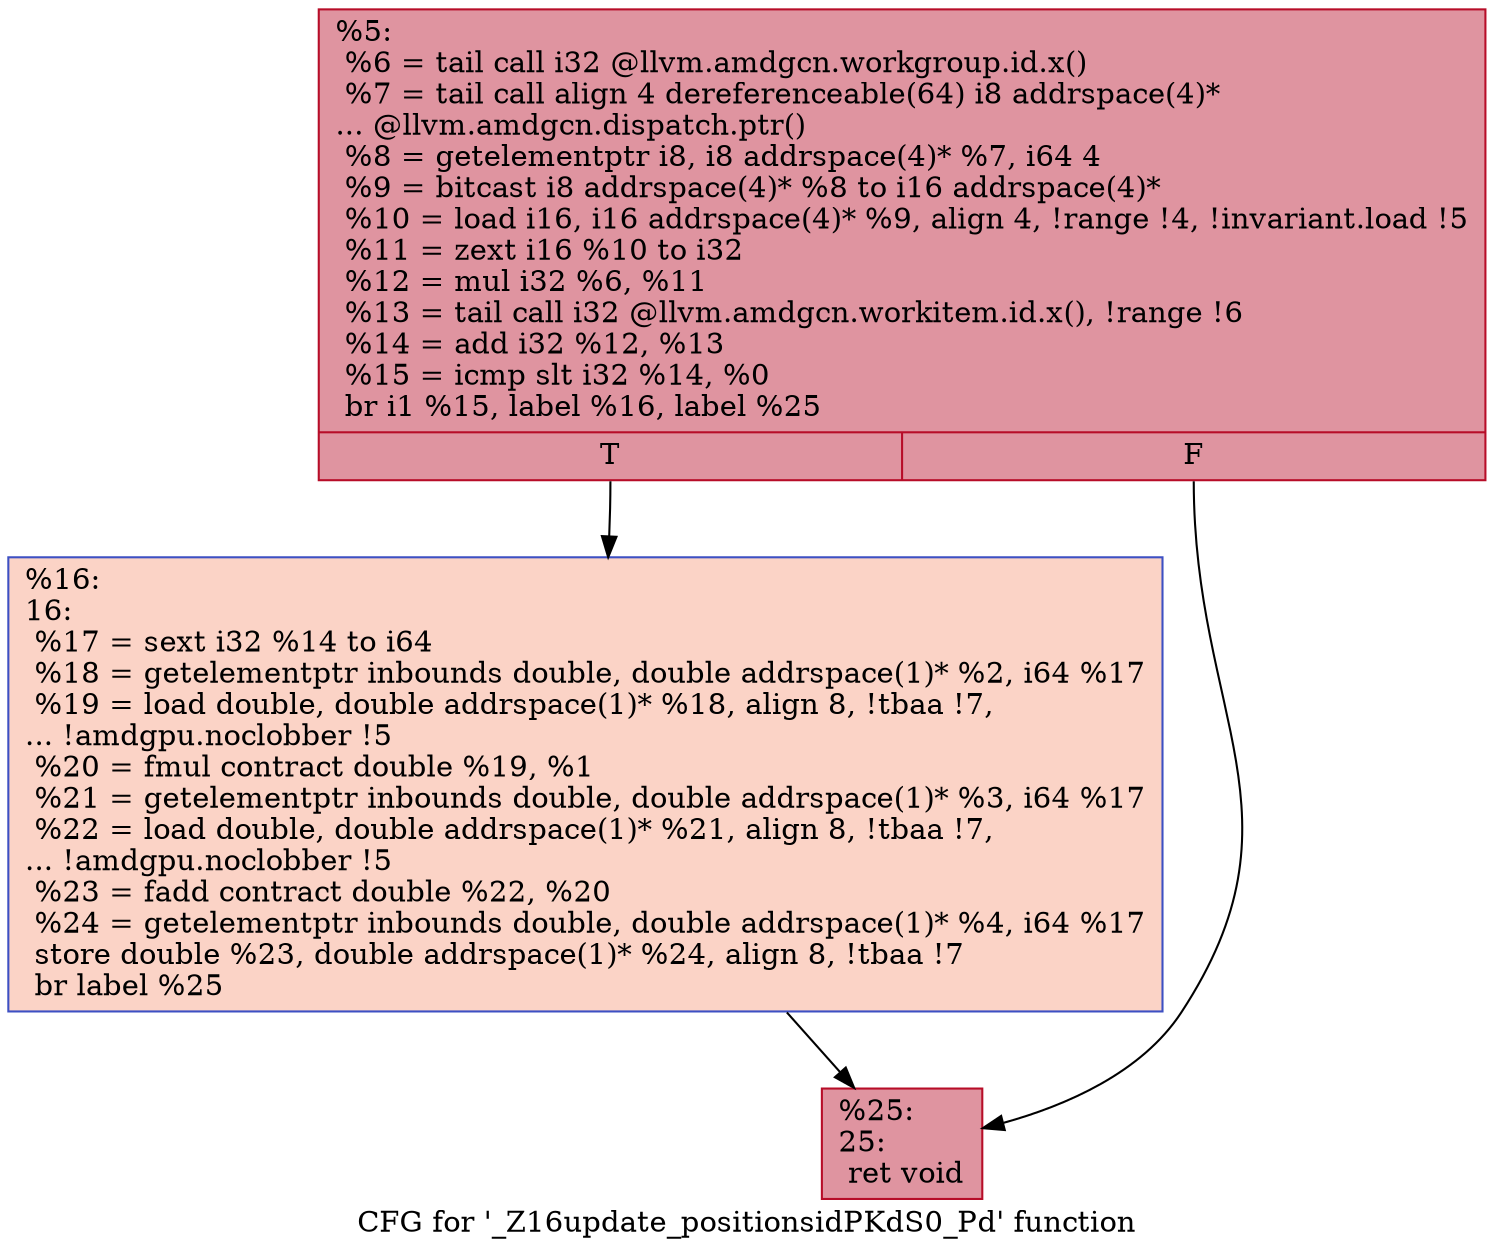 digraph "CFG for '_Z16update_positionsidPKdS0_Pd' function" {
	label="CFG for '_Z16update_positionsidPKdS0_Pd' function";

	Node0x4aaf1d0 [shape=record,color="#b70d28ff", style=filled, fillcolor="#b70d2870",label="{%5:\l  %6 = tail call i32 @llvm.amdgcn.workgroup.id.x()\l  %7 = tail call align 4 dereferenceable(64) i8 addrspace(4)*\l... @llvm.amdgcn.dispatch.ptr()\l  %8 = getelementptr i8, i8 addrspace(4)* %7, i64 4\l  %9 = bitcast i8 addrspace(4)* %8 to i16 addrspace(4)*\l  %10 = load i16, i16 addrspace(4)* %9, align 4, !range !4, !invariant.load !5\l  %11 = zext i16 %10 to i32\l  %12 = mul i32 %6, %11\l  %13 = tail call i32 @llvm.amdgcn.workitem.id.x(), !range !6\l  %14 = add i32 %12, %13\l  %15 = icmp slt i32 %14, %0\l  br i1 %15, label %16, label %25\l|{<s0>T|<s1>F}}"];
	Node0x4aaf1d0:s0 -> Node0x4ab1090;
	Node0x4aaf1d0:s1 -> Node0x4ab1120;
	Node0x4ab1090 [shape=record,color="#3d50c3ff", style=filled, fillcolor="#f59c7d70",label="{%16:\l16:                                               \l  %17 = sext i32 %14 to i64\l  %18 = getelementptr inbounds double, double addrspace(1)* %2, i64 %17\l  %19 = load double, double addrspace(1)* %18, align 8, !tbaa !7,\l... !amdgpu.noclobber !5\l  %20 = fmul contract double %19, %1\l  %21 = getelementptr inbounds double, double addrspace(1)* %3, i64 %17\l  %22 = load double, double addrspace(1)* %21, align 8, !tbaa !7,\l... !amdgpu.noclobber !5\l  %23 = fadd contract double %22, %20\l  %24 = getelementptr inbounds double, double addrspace(1)* %4, i64 %17\l  store double %23, double addrspace(1)* %24, align 8, !tbaa !7\l  br label %25\l}"];
	Node0x4ab1090 -> Node0x4ab1120;
	Node0x4ab1120 [shape=record,color="#b70d28ff", style=filled, fillcolor="#b70d2870",label="{%25:\l25:                                               \l  ret void\l}"];
}
